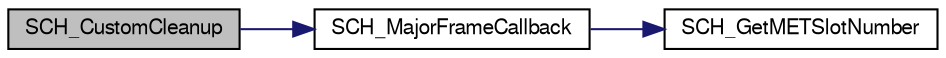 digraph G
{
  edge [fontname="FreeSans",fontsize="10",labelfontname="FreeSans",labelfontsize="10"];
  node [fontname="FreeSans",fontsize="10",shape=record];
  rankdir=LR;
  Node1 [label="SCH_CustomCleanup",height=0.2,width=0.4,color="black", fillcolor="grey75", style="filled" fontcolor="black"];
  Node1 -> Node2 [color="midnightblue",fontsize="10",style="solid",fontname="FreeSans"];
  Node2 [label="SCH_MajorFrameCallback",height=0.2,width=0.4,color="black", fillcolor="white", style="filled",URL="$sch__custom_8h.html#a18afe2a56ba0bfdd348e88f0d8a9d55b",tooltip="Performs Major Frame Synchronization."];
  Node2 -> Node3 [color="midnightblue",fontsize="10",style="solid",fontname="FreeSans"];
  Node3 [label="SCH_GetMETSlotNumber",height=0.2,width=0.4,color="black", fillcolor="white", style="filled",URL="$sch__custom_8h.html#abbb6d913166c6579b57f48ca542b7ad9",tooltip="Computes a minor slot number from a MET subseconds zero point."];
}
